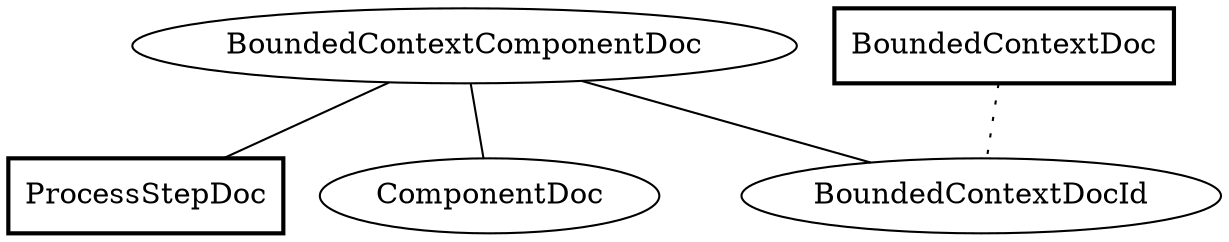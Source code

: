 graph {
splines=spline;
overlap=false;
"BoundedContextComponentDoc" -- "ProcessStepDoc" [style=solid];
"BoundedContextComponentDoc" -- "ComponentDoc" [style=solid];
"BoundedContextDoc" -- "BoundedContextDocId" [style=dotted];
"BoundedContextComponentDoc" -- "BoundedContextDocId" [style=solid];
"BoundedContextComponentDoc"[shape=ellipse];
"ComponentDoc"[shape=ellipse];
"BoundedContextDocId"[shape=ellipse];
"ProcessStepDoc"[shape=box,style=bold];
"BoundedContextDoc"[shape=box,style=bold];
}
